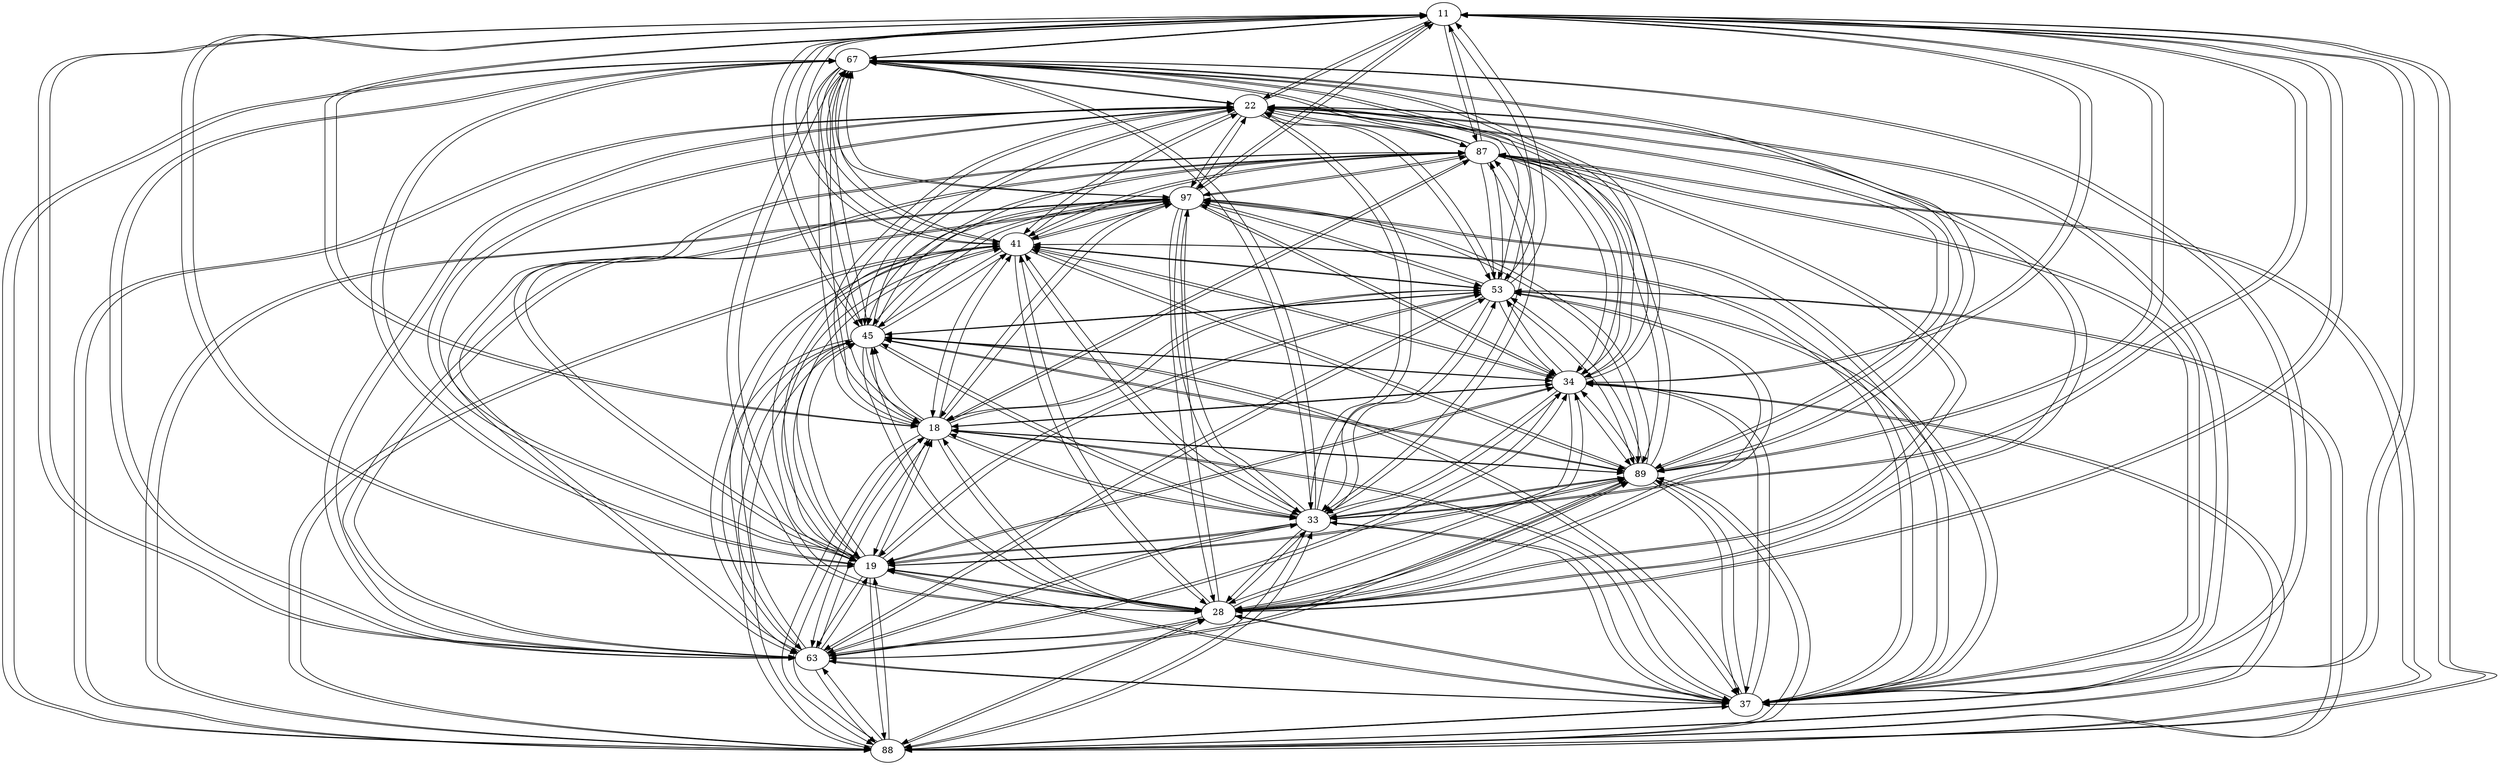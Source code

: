 strict digraph "" {
	11 -> 67;
	11 -> 88;
	11 -> 37;
	11 -> 63;
	11 -> 28;
	11 -> 19;
	11 -> 33;
	11 -> 89;
	11 -> 18;
	11 -> 34;
	11 -> 45;
	11 -> 53;
	11 -> 41;
	11 -> 97;
	11 -> 87;
	11 -> 22;
	67 -> 11;
	67 -> 88;
	67 -> 37;
	67 -> 63;
	67 -> 28;
	67 -> 19;
	67 -> 33;
	67 -> 89;
	67 -> 18;
	67 -> 34;
	67 -> 45;
	67 -> 53;
	67 -> 41;
	67 -> 97;
	67 -> 87;
	67 -> 22;
	88 -> 11;
	88 -> 67;
	88 -> 37;
	88 -> 63;
	88 -> 28;
	88 -> 19;
	88 -> 33;
	88 -> 89;
	88 -> 18;
	88 -> 34;
	88 -> 45;
	88 -> 53;
	88 -> 41;
	88 -> 97;
	88 -> 87;
	88 -> 22;
	37 -> 11;
	37 -> 67;
	37 -> 88;
	37 -> 63;
	37 -> 28;
	37 -> 19;
	37 -> 33;
	37 -> 89;
	37 -> 18;
	37 -> 34;
	37 -> 45;
	37 -> 53;
	37 -> 41;
	37 -> 97;
	37 -> 87;
	37 -> 22;
	63 -> 11;
	63 -> 67;
	63 -> 88;
	63 -> 37;
	63 -> 28;
	63 -> 19;
	63 -> 33;
	63 -> 89;
	63 -> 18;
	63 -> 34;
	63 -> 45;
	63 -> 53;
	63 -> 41;
	63 -> 97;
	63 -> 87;
	63 -> 22;
	28 -> 11;
	28 -> 67;
	28 -> 88;
	28 -> 37;
	28 -> 63;
	28 -> 19;
	28 -> 33;
	28 -> 89;
	28 -> 18;
	28 -> 34;
	28 -> 45;
	28 -> 53;
	28 -> 41;
	28 -> 97;
	28 -> 87;
	28 -> 22;
	19 -> 11;
	19 -> 67;
	19 -> 88;
	19 -> 37;
	19 -> 63;
	19 -> 28;
	19 -> 33;
	19 -> 89;
	19 -> 18;
	19 -> 34;
	19 -> 45;
	19 -> 53;
	19 -> 41;
	19 -> 97;
	19 -> 87;
	19 -> 22;
	33 -> 11;
	33 -> 67;
	33 -> 88;
	33 -> 37;
	33 -> 63;
	33 -> 28;
	33 -> 19;
	33 -> 89;
	33 -> 18;
	33 -> 34;
	33 -> 45;
	33 -> 53;
	33 -> 41;
	33 -> 97;
	33 -> 87;
	33 -> 22;
	89 -> 11;
	89 -> 67;
	89 -> 88;
	89 -> 37;
	89 -> 63;
	89 -> 28;
	89 -> 19;
	89 -> 33;
	89 -> 18;
	89 -> 34;
	89 -> 45;
	89 -> 53;
	89 -> 41;
	89 -> 97;
	89 -> 87;
	89 -> 22;
	18 -> 11;
	18 -> 67;
	18 -> 88;
	18 -> 37;
	18 -> 63;
	18 -> 28;
	18 -> 19;
	18 -> 33;
	18 -> 89;
	18 -> 34;
	18 -> 45;
	18 -> 53;
	18 -> 41;
	18 -> 97;
	18 -> 87;
	18 -> 22;
	34 -> 11;
	34 -> 67;
	34 -> 88;
	34 -> 37;
	34 -> 63;
	34 -> 28;
	34 -> 19;
	34 -> 33;
	34 -> 89;
	34 -> 18;
	34 -> 45;
	34 -> 53;
	34 -> 41;
	34 -> 97;
	34 -> 87;
	34 -> 22;
	45 -> 11;
	45 -> 67;
	45 -> 88;
	45 -> 37;
	45 -> 63;
	45 -> 28;
	45 -> 19;
	45 -> 33;
	45 -> 89;
	45 -> 18;
	45 -> 34;
	45 -> 53;
	45 -> 41;
	45 -> 97;
	45 -> 87;
	45 -> 22;
	53 -> 11;
	53 -> 67;
	53 -> 88;
	53 -> 37;
	53 -> 63;
	53 -> 28;
	53 -> 19;
	53 -> 33;
	53 -> 89;
	53 -> 18;
	53 -> 34;
	53 -> 45;
	53 -> 41;
	53 -> 97;
	53 -> 87;
	53 -> 22;
	41 -> 11;
	41 -> 67;
	41 -> 88;
	41 -> 37;
	41 -> 63;
	41 -> 28;
	41 -> 19;
	41 -> 33;
	41 -> 89;
	41 -> 18;
	41 -> 34;
	41 -> 45;
	41 -> 53;
	41 -> 97;
	41 -> 87;
	41 -> 22;
	97 -> 11;
	97 -> 67;
	97 -> 88;
	97 -> 37;
	97 -> 63;
	97 -> 28;
	97 -> 19;
	97 -> 33;
	97 -> 89;
	97 -> 18;
	97 -> 34;
	97 -> 45;
	97 -> 53;
	97 -> 41;
	97 -> 87;
	97 -> 22;
	87 -> 11;
	87 -> 67;
	87 -> 88;
	87 -> 37;
	87 -> 63;
	87 -> 28;
	87 -> 19;
	87 -> 33;
	87 -> 89;
	87 -> 18;
	87 -> 34;
	87 -> 45;
	87 -> 53;
	87 -> 41;
	87 -> 97;
	87 -> 22;
	22 -> 11;
	22 -> 67;
	22 -> 88;
	22 -> 37;
	22 -> 63;
	22 -> 28;
	22 -> 19;
	22 -> 33;
	22 -> 89;
	22 -> 18;
	22 -> 34;
	22 -> 45;
	22 -> 53;
	22 -> 41;
	22 -> 97;
	22 -> 87;
}
